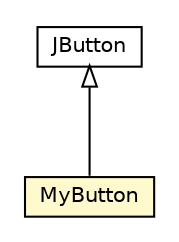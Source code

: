 #!/usr/local/bin/dot
#
# Class diagram 
# Generated by UMLGraph version R5_6-24-gf6e263 (http://www.umlgraph.org/)
#

digraph G {
	edge [fontname="Helvetica",fontsize=10,labelfontname="Helvetica",labelfontsize=10];
	node [fontname="Helvetica",fontsize=10,shape=plaintext];
	nodesep=0.25;
	ranksep=0.5;
	// org.universAAL.ui.handler.gui.swing.defaultLookAndFeel.components.MyButton
	c5643530 [label=<<table title="org.universAAL.ui.handler.gui.swing.defaultLookAndFeel.components.MyButton" border="0" cellborder="1" cellspacing="0" cellpadding="2" port="p" bgcolor="lemonChiffon" href="./MyButton.html">
		<tr><td><table border="0" cellspacing="0" cellpadding="1">
<tr><td align="center" balign="center"> MyButton </td></tr>
		</table></td></tr>
		</table>>, URL="./MyButton.html", fontname="Helvetica", fontcolor="black", fontsize=10.0];
	//org.universAAL.ui.handler.gui.swing.defaultLookAndFeel.components.MyButton extends javax.swing.JButton
	c5644109:p -> c5643530:p [dir=back,arrowtail=empty];
	// javax.swing.JButton
	c5644109 [label=<<table title="javax.swing.JButton" border="0" cellborder="1" cellspacing="0" cellpadding="2" port="p" href="http://java.sun.com/j2se/1.4.2/docs/api/javax/swing/JButton.html">
		<tr><td><table border="0" cellspacing="0" cellpadding="1">
<tr><td align="center" balign="center"> JButton </td></tr>
		</table></td></tr>
		</table>>, URL="http://java.sun.com/j2se/1.4.2/docs/api/javax/swing/JButton.html", fontname="Helvetica", fontcolor="black", fontsize=10.0];
}

